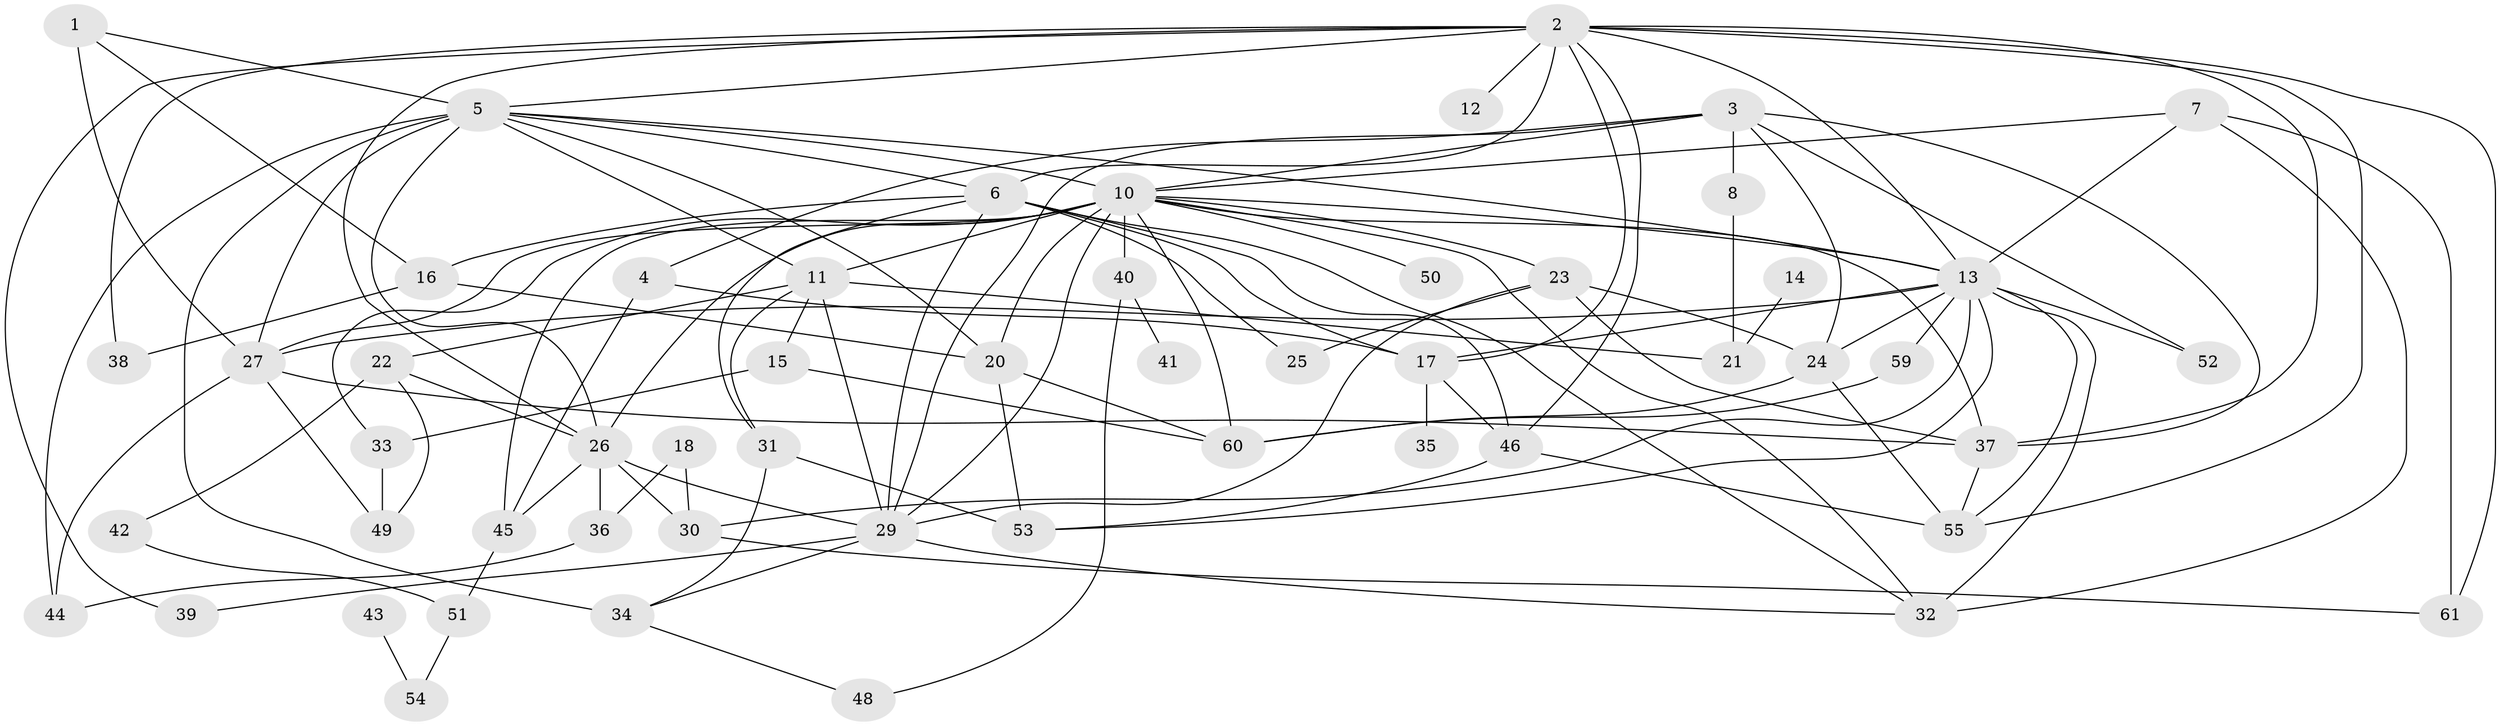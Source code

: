 // original degree distribution, {2: 0.21487603305785125, 3: 0.24793388429752067, 6: 0.04132231404958678, 4: 0.19834710743801653, 0: 0.05785123966942149, 5: 0.10743801652892562, 1: 0.09917355371900827, 7: 0.024793388429752067, 8: 0.008264462809917356}
// Generated by graph-tools (version 1.1) at 2025/33/03/09/25 02:33:38]
// undirected, 54 vertices, 119 edges
graph export_dot {
graph [start="1"]
  node [color=gray90,style=filled];
  1;
  2;
  3;
  4;
  5;
  6;
  7;
  8;
  10;
  11;
  12;
  13;
  14;
  15;
  16;
  17;
  18;
  20;
  21;
  22;
  23;
  24;
  25;
  26;
  27;
  29;
  30;
  31;
  32;
  33;
  34;
  35;
  36;
  37;
  38;
  39;
  40;
  41;
  42;
  43;
  44;
  45;
  46;
  48;
  49;
  50;
  51;
  52;
  53;
  54;
  55;
  59;
  60;
  61;
  1 -- 5 [weight=1.0];
  1 -- 16 [weight=1.0];
  1 -- 27 [weight=1.0];
  2 -- 5 [weight=1.0];
  2 -- 6 [weight=1.0];
  2 -- 12 [weight=1.0];
  2 -- 13 [weight=1.0];
  2 -- 17 [weight=1.0];
  2 -- 26 [weight=1.0];
  2 -- 37 [weight=1.0];
  2 -- 38 [weight=1.0];
  2 -- 39 [weight=1.0];
  2 -- 46 [weight=1.0];
  2 -- 55 [weight=1.0];
  2 -- 61 [weight=1.0];
  3 -- 4 [weight=1.0];
  3 -- 8 [weight=1.0];
  3 -- 10 [weight=1.0];
  3 -- 24 [weight=1.0];
  3 -- 29 [weight=1.0];
  3 -- 37 [weight=1.0];
  3 -- 52 [weight=1.0];
  4 -- 17 [weight=1.0];
  4 -- 45 [weight=1.0];
  5 -- 6 [weight=1.0];
  5 -- 10 [weight=2.0];
  5 -- 11 [weight=1.0];
  5 -- 13 [weight=1.0];
  5 -- 20 [weight=1.0];
  5 -- 26 [weight=1.0];
  5 -- 27 [weight=1.0];
  5 -- 34 [weight=3.0];
  5 -- 44 [weight=1.0];
  6 -- 16 [weight=1.0];
  6 -- 17 [weight=1.0];
  6 -- 25 [weight=1.0];
  6 -- 29 [weight=1.0];
  6 -- 31 [weight=1.0];
  6 -- 32 [weight=1.0];
  6 -- 46 [weight=1.0];
  7 -- 10 [weight=1.0];
  7 -- 13 [weight=1.0];
  7 -- 32 [weight=1.0];
  7 -- 61 [weight=1.0];
  8 -- 21 [weight=1.0];
  10 -- 11 [weight=1.0];
  10 -- 13 [weight=1.0];
  10 -- 20 [weight=1.0];
  10 -- 23 [weight=1.0];
  10 -- 26 [weight=1.0];
  10 -- 27 [weight=1.0];
  10 -- 29 [weight=1.0];
  10 -- 32 [weight=1.0];
  10 -- 33 [weight=1.0];
  10 -- 37 [weight=1.0];
  10 -- 40 [weight=1.0];
  10 -- 45 [weight=1.0];
  10 -- 50 [weight=1.0];
  10 -- 60 [weight=1.0];
  11 -- 15 [weight=2.0];
  11 -- 21 [weight=1.0];
  11 -- 22 [weight=1.0];
  11 -- 29 [weight=1.0];
  11 -- 31 [weight=1.0];
  13 -- 17 [weight=1.0];
  13 -- 24 [weight=1.0];
  13 -- 27 [weight=1.0];
  13 -- 30 [weight=1.0];
  13 -- 32 [weight=2.0];
  13 -- 52 [weight=1.0];
  13 -- 53 [weight=1.0];
  13 -- 55 [weight=1.0];
  13 -- 59 [weight=1.0];
  14 -- 21 [weight=1.0];
  15 -- 33 [weight=1.0];
  15 -- 60 [weight=1.0];
  16 -- 20 [weight=2.0];
  16 -- 38 [weight=1.0];
  17 -- 35 [weight=1.0];
  17 -- 46 [weight=1.0];
  18 -- 30 [weight=1.0];
  18 -- 36 [weight=1.0];
  20 -- 53 [weight=1.0];
  20 -- 60 [weight=1.0];
  22 -- 26 [weight=1.0];
  22 -- 42 [weight=1.0];
  22 -- 49 [weight=1.0];
  23 -- 24 [weight=1.0];
  23 -- 25 [weight=1.0];
  23 -- 29 [weight=1.0];
  23 -- 37 [weight=1.0];
  24 -- 55 [weight=2.0];
  24 -- 60 [weight=1.0];
  26 -- 29 [weight=1.0];
  26 -- 30 [weight=1.0];
  26 -- 36 [weight=1.0];
  26 -- 45 [weight=1.0];
  27 -- 37 [weight=1.0];
  27 -- 44 [weight=1.0];
  27 -- 49 [weight=1.0];
  29 -- 32 [weight=1.0];
  29 -- 34 [weight=1.0];
  29 -- 39 [weight=1.0];
  30 -- 61 [weight=1.0];
  31 -- 34 [weight=1.0];
  31 -- 53 [weight=1.0];
  33 -- 49 [weight=1.0];
  34 -- 48 [weight=1.0];
  36 -- 44 [weight=1.0];
  37 -- 55 [weight=1.0];
  40 -- 41 [weight=1.0];
  40 -- 48 [weight=1.0];
  42 -- 51 [weight=1.0];
  43 -- 54 [weight=1.0];
  45 -- 51 [weight=1.0];
  46 -- 53 [weight=1.0];
  46 -- 55 [weight=1.0];
  51 -- 54 [weight=1.0];
  59 -- 60 [weight=1.0];
}
